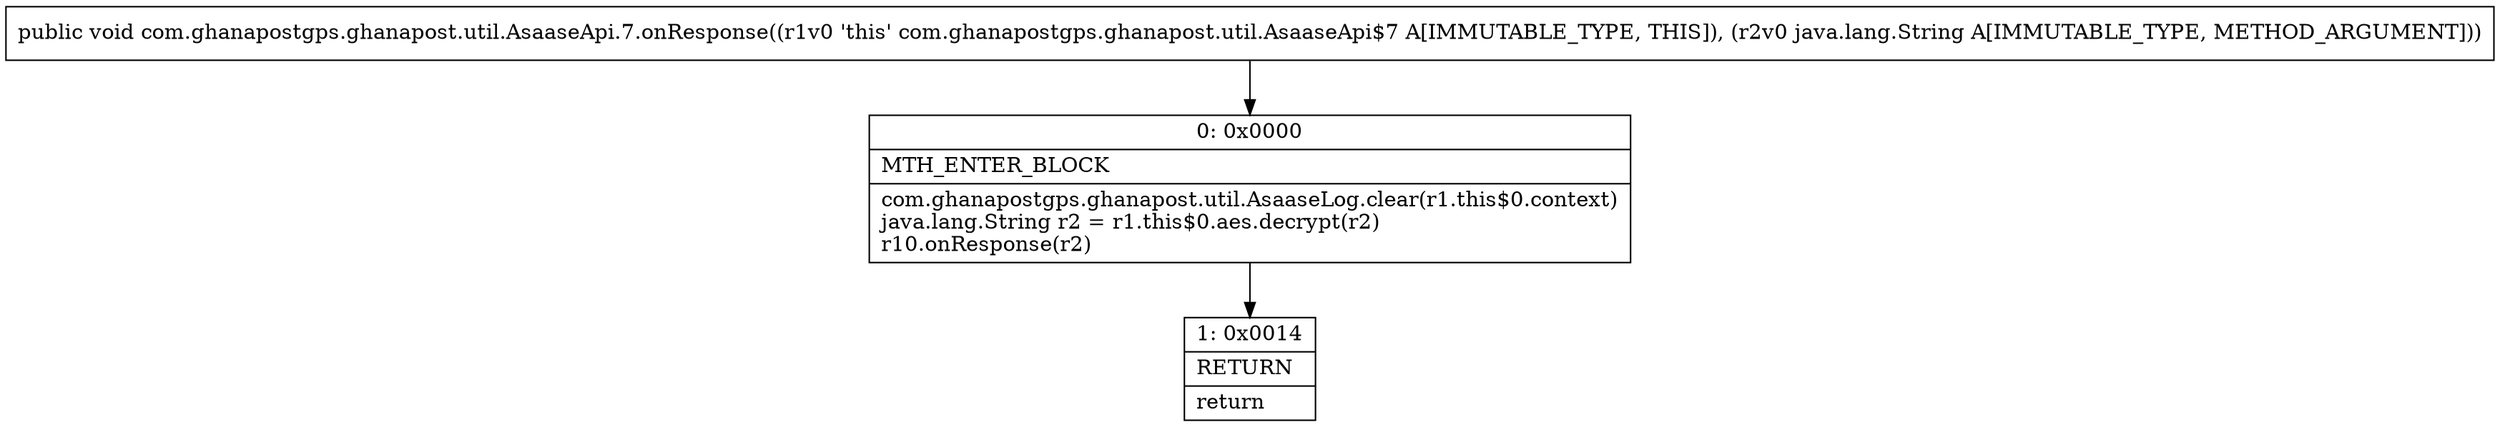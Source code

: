 digraph "CFG forcom.ghanapostgps.ghanapost.util.AsaaseApi.7.onResponse(Ljava\/lang\/String;)V" {
Node_0 [shape=record,label="{0\:\ 0x0000|MTH_ENTER_BLOCK\l|com.ghanapostgps.ghanapost.util.AsaaseLog.clear(r1.this$0.context)\ljava.lang.String r2 = r1.this$0.aes.decrypt(r2)\lr10.onResponse(r2)\l}"];
Node_1 [shape=record,label="{1\:\ 0x0014|RETURN\l|return\l}"];
MethodNode[shape=record,label="{public void com.ghanapostgps.ghanapost.util.AsaaseApi.7.onResponse((r1v0 'this' com.ghanapostgps.ghanapost.util.AsaaseApi$7 A[IMMUTABLE_TYPE, THIS]), (r2v0 java.lang.String A[IMMUTABLE_TYPE, METHOD_ARGUMENT])) }"];
MethodNode -> Node_0;
Node_0 -> Node_1;
}

